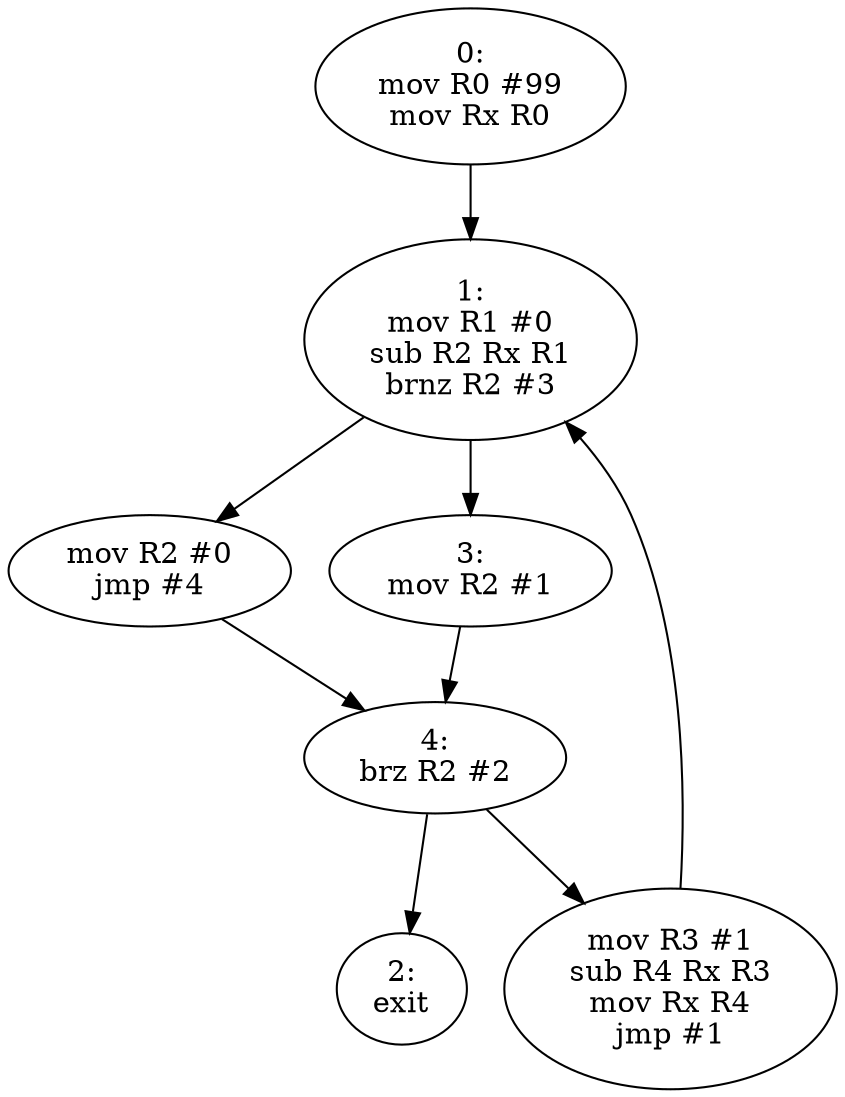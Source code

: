 digraph d {
0 [label="0:
mov R0 #99
mov Rx R0
"]
1 [label="1:
mov R1 #0
sub R2 Rx R1
brnz R2 #3
"]
5 [label="mov R2 #0
jmp #4
"]
3 [label="3:
mov R2 #1
"]
4 [label="4:
brz R2 #2
"]
6 [label="mov R3 #1
sub R4 Rx R3
mov Rx R4
jmp #1
"]
2 [label="2:
exit
"]
0 -> { 1 }
1 -> { 3 5 }
5 -> { 4 }
3 -> { 4 }
4 -> { 2 6 }
6 -> { 1 }
2 -> { }
}